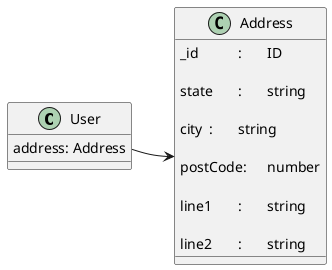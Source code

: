 @startuml

class User {
	address: Address
}
class Address {
	_id		:	ID

	state	:	string

	city	:	string

	postCode:	number

	line1	:	string
	
	line2	:	string
}

User::address -> Address

@enduml
